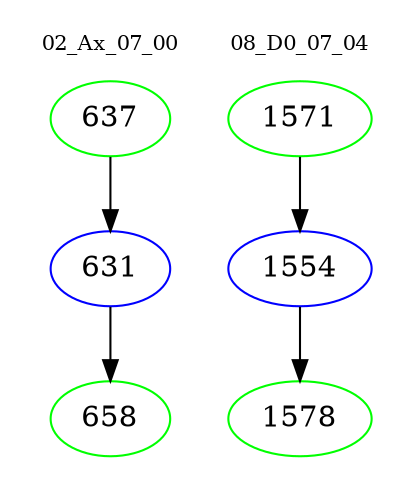 digraph{
subgraph cluster_0 {
color = white
label = "02_Ax_07_00";
fontsize=10;
T0_637 [label="637", color="green"]
T0_637 -> T0_631 [color="black"]
T0_631 [label="631", color="blue"]
T0_631 -> T0_658 [color="black"]
T0_658 [label="658", color="green"]
}
subgraph cluster_1 {
color = white
label = "08_D0_07_04";
fontsize=10;
T1_1571 [label="1571", color="green"]
T1_1571 -> T1_1554 [color="black"]
T1_1554 [label="1554", color="blue"]
T1_1554 -> T1_1578 [color="black"]
T1_1578 [label="1578", color="green"]
}
}
